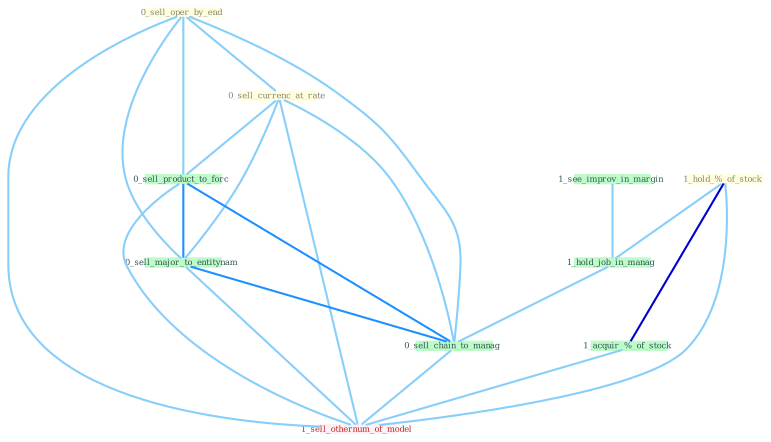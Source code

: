 Graph G{ 
    node
    [shape=polygon,style=filled,width=.5,height=.06,color="#BDFCC9",fixedsize=true,fontsize=4,
    fontcolor="#2f4f4f"];
    {node
    [color="#ffffe0", fontcolor="#8b7d6b"] "0_sell_oper_by_end " "1_hold_%_of_stock " "0_sell_currenc_at_rate "}
{node [color="#fff0f5", fontcolor="#b22222"] "1_sell_othernum_of_model "}
edge [color="#B0E2FF"];

	"0_sell_oper_by_end " -- "0_sell_currenc_at_rate " [w="1", color="#87cefa" ];
	"0_sell_oper_by_end " -- "0_sell_product_to_forc " [w="1", color="#87cefa" ];
	"0_sell_oper_by_end " -- "0_sell_major_to_entitynam " [w="1", color="#87cefa" ];
	"0_sell_oper_by_end " -- "0_sell_chain_to_manag " [w="1", color="#87cefa" ];
	"0_sell_oper_by_end " -- "1_sell_othernum_of_model " [w="1", color="#87cefa" ];
	"1_hold_%_of_stock " -- "1_acquir_%_of_stock " [w="3", color="#0000cd" , len=0.6];
	"1_hold_%_of_stock " -- "1_hold_job_in_manag " [w="1", color="#87cefa" ];
	"1_hold_%_of_stock " -- "1_sell_othernum_of_model " [w="1", color="#87cefa" ];
	"0_sell_currenc_at_rate " -- "0_sell_product_to_forc " [w="1", color="#87cefa" ];
	"0_sell_currenc_at_rate " -- "0_sell_major_to_entitynam " [w="1", color="#87cefa" ];
	"0_sell_currenc_at_rate " -- "0_sell_chain_to_manag " [w="1", color="#87cefa" ];
	"0_sell_currenc_at_rate " -- "1_sell_othernum_of_model " [w="1", color="#87cefa" ];
	"1_see_improv_in_margin " -- "1_hold_job_in_manag " [w="1", color="#87cefa" ];
	"1_acquir_%_of_stock " -- "1_sell_othernum_of_model " [w="1", color="#87cefa" ];
	"1_hold_job_in_manag " -- "0_sell_chain_to_manag " [w="1", color="#87cefa" ];
	"0_sell_product_to_forc " -- "0_sell_major_to_entitynam " [w="2", color="#1e90ff" , len=0.8];
	"0_sell_product_to_forc " -- "0_sell_chain_to_manag " [w="2", color="#1e90ff" , len=0.8];
	"0_sell_product_to_forc " -- "1_sell_othernum_of_model " [w="1", color="#87cefa" ];
	"0_sell_major_to_entitynam " -- "0_sell_chain_to_manag " [w="2", color="#1e90ff" , len=0.8];
	"0_sell_major_to_entitynam " -- "1_sell_othernum_of_model " [w="1", color="#87cefa" ];
	"0_sell_chain_to_manag " -- "1_sell_othernum_of_model " [w="1", color="#87cefa" ];
}